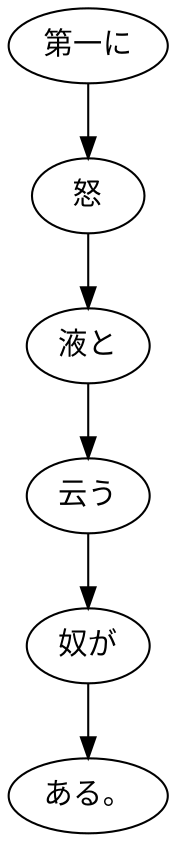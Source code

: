 digraph graph4851 {
	node0 [label="第一に"];
	node1 [label="怒"];
	node2 [label="液と"];
	node3 [label="云う"];
	node4 [label="奴が"];
	node5 [label="ある。"];
	node0 -> node1;
	node1 -> node2;
	node2 -> node3;
	node3 -> node4;
	node4 -> node5;
}
